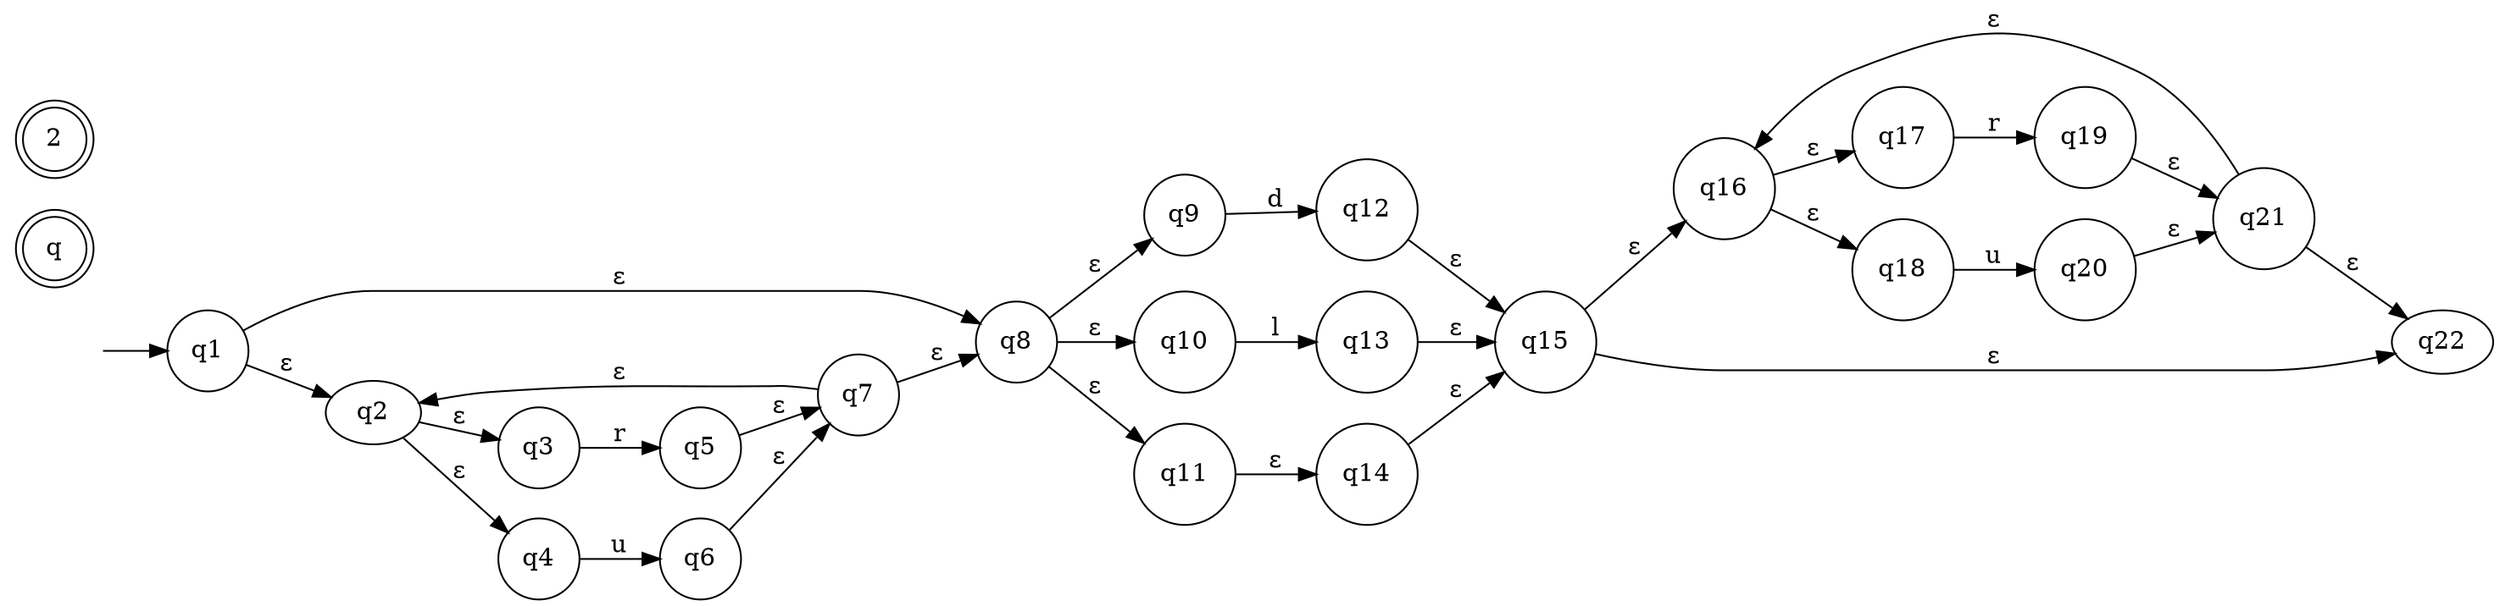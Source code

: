 digraph waterexpect {
	graph [rankdir=LR]
	"" [label="" shape=plaintext]
	q [label=q shape=doublecircle]
	2 [label=2 shape=doublecircle]
	2 [label=2 shape=doublecircle]
	q9 [label=q9 shape=circle]
	q15 [label=q15 shape=circle]
	q20 [label=q20 shape=circle]
	q10 [label=q10 shape=circle]
	q6 [label=q6 shape=circle]
	q21 [label=q21 shape=circle]
	q3 [label=q3 shape=circle]
	q11 [label=q11 shape=circle]
	q17 [label=q17 shape=circle]
	q18 [label=q18 shape=circle]
	q12 [label=q12 shape=circle]
	q8 [label=q8 shape=circle]
	q1 [label=q1 shape=circle]
	q4 [label=q4 shape=circle]
	q13 [label=q13 shape=circle]
	q14 [label=q14 shape=circle]
	q7 [label=q7 shape=circle]
	q16 [label=q16 shape=circle]
	q5 [label=q5 shape=circle]
	q19 [label=q19 shape=circle]
	"" -> q1 [label=""]
	q1 -> q2 [label="ε"]
	q1 -> q8 [label="ε"]
	q2 -> q3 [label="ε"]
	q2 -> q4 [label="ε"]
	q3 -> q5 [label=r]
	q4 -> q6 [label=u]
	q5 -> q7 [label="ε"]
	q6 -> q7 [label="ε"]
	q7 -> q2 [label="ε"]
	q7 -> q8 [label="ε"]
	q8 -> q11 [label="ε"]
	q8 -> q9 [label="ε"]
	q8 -> q10 [label="ε"]
	q9 -> q12 [label=d]
	q10 -> q13 [label=l]
	q11 -> q14 [label="ε"]
	q12 -> q15 [label="ε"]
	q13 -> q15 [label="ε"]
	q14 -> q15 [label="ε"]
	q15 -> q22 [label="ε"]
	q15 -> q16 [label="ε"]
	q16 -> q17 [label="ε"]
	q16 -> q18 [label="ε"]
	q17 -> q19 [label=r]
	q18 -> q20 [label=u]
	q19 -> q21 [label="ε"]
	q20 -> q21 [label="ε"]
	q21 -> q22 [label="ε"]
	q21 -> q16 [label="ε"]
}
